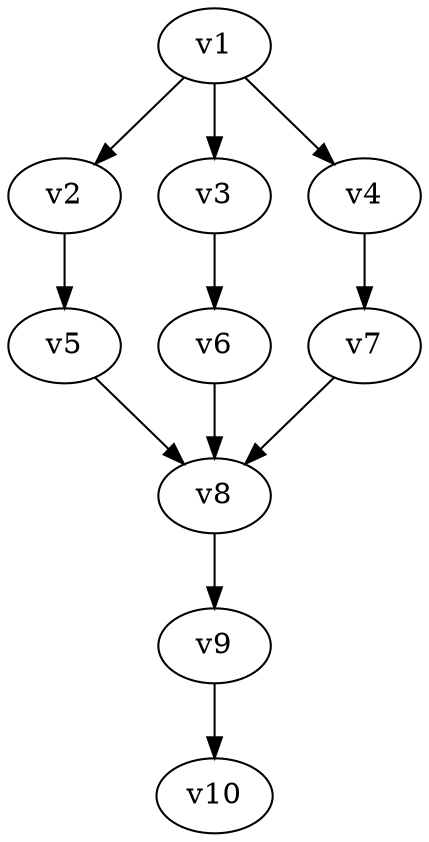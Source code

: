 // slika_5.gv
digraph {
	v1 [label=v1]
	v2 [label=v2]
	v3 [label=v3]
	v4 [label=v4]
	v5 [label=v5]
	v6 [label=v6]
	v7 [label=v7]
	v8 [label=v8]
	v9 [label=v9]
	v10 [label=v10]
	v1 -> v2 [constraint=true]
	v1 -> v3 [constraint=true]
	v1 -> v4 [constraint=true]
	v2 -> v5 [constraint=true]
	v3 -> v6 [constraint=true]
	v4 -> v7 [constraint=true]
	v5 -> v8 [constraint=true]
	v6 -> v8 [constraint=true]
	v7 -> v8 [constraint=true]
	v8 -> v9 [constraint=true]
	v9 -> v10 [constraint=true]
}
